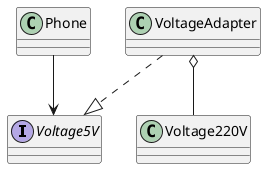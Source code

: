 @startuml

interface Voltage5V
class Voltage220V

class VoltageAdapter

VoltageAdapter o-- Voltage220V
VoltageAdapter ..|> Voltage5V

Phone --> Voltage5V


@enduml